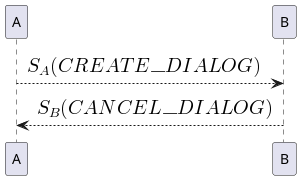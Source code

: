 @startuml
A --> B : <latex>S_A(CREATE\_DIALOG)</latex>
B --> A : <latex>S_B(CANCEL\_DIALOG)</latex>
@enduml
